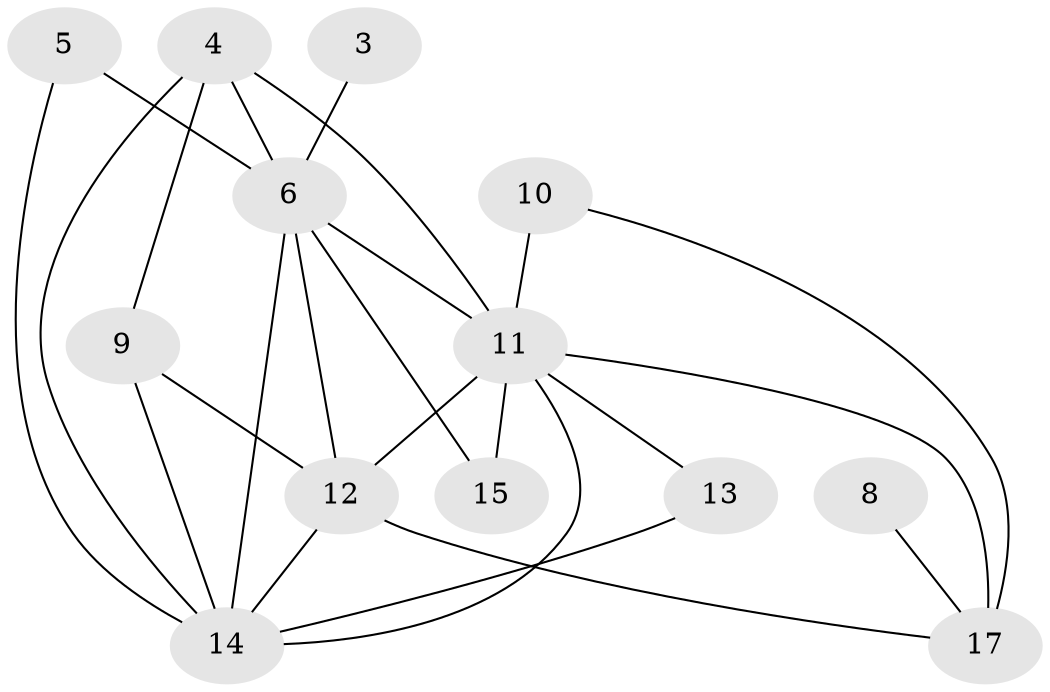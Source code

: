 // original degree distribution, {3: 0.18181818181818182, 0: 0.05454545454545454, 4: 0.18181818181818182, 2: 0.18181818181818182, 6: 0.03636363636363636, 7: 0.01818181818181818, 1: 0.2545454545454545, 5: 0.09090909090909091}
// Generated by graph-tools (version 1.1) at 2025/35/03/04/25 23:35:43]
// undirected, 13 vertices, 24 edges
graph export_dot {
  node [color=gray90,style=filled];
  3;
  4;
  5;
  6;
  8;
  9;
  10;
  11;
  12;
  13;
  14;
  15;
  17;
  3 -- 6 [weight=1.0];
  4 -- 6 [weight=1.0];
  4 -- 9 [weight=1.0];
  4 -- 11 [weight=1.0];
  4 -- 14 [weight=1.0];
  5 -- 6 [weight=2.0];
  5 -- 14 [weight=1.0];
  6 -- 11 [weight=2.0];
  6 -- 12 [weight=1.0];
  6 -- 14 [weight=2.0];
  6 -- 15 [weight=1.0];
  8 -- 17 [weight=1.0];
  9 -- 12 [weight=1.0];
  9 -- 14 [weight=1.0];
  10 -- 11 [weight=1.0];
  10 -- 17 [weight=1.0];
  11 -- 12 [weight=1.0];
  11 -- 13 [weight=1.0];
  11 -- 14 [weight=1.0];
  11 -- 15 [weight=2.0];
  11 -- 17 [weight=2.0];
  12 -- 14 [weight=1.0];
  12 -- 17 [weight=1.0];
  13 -- 14 [weight=1.0];
}
